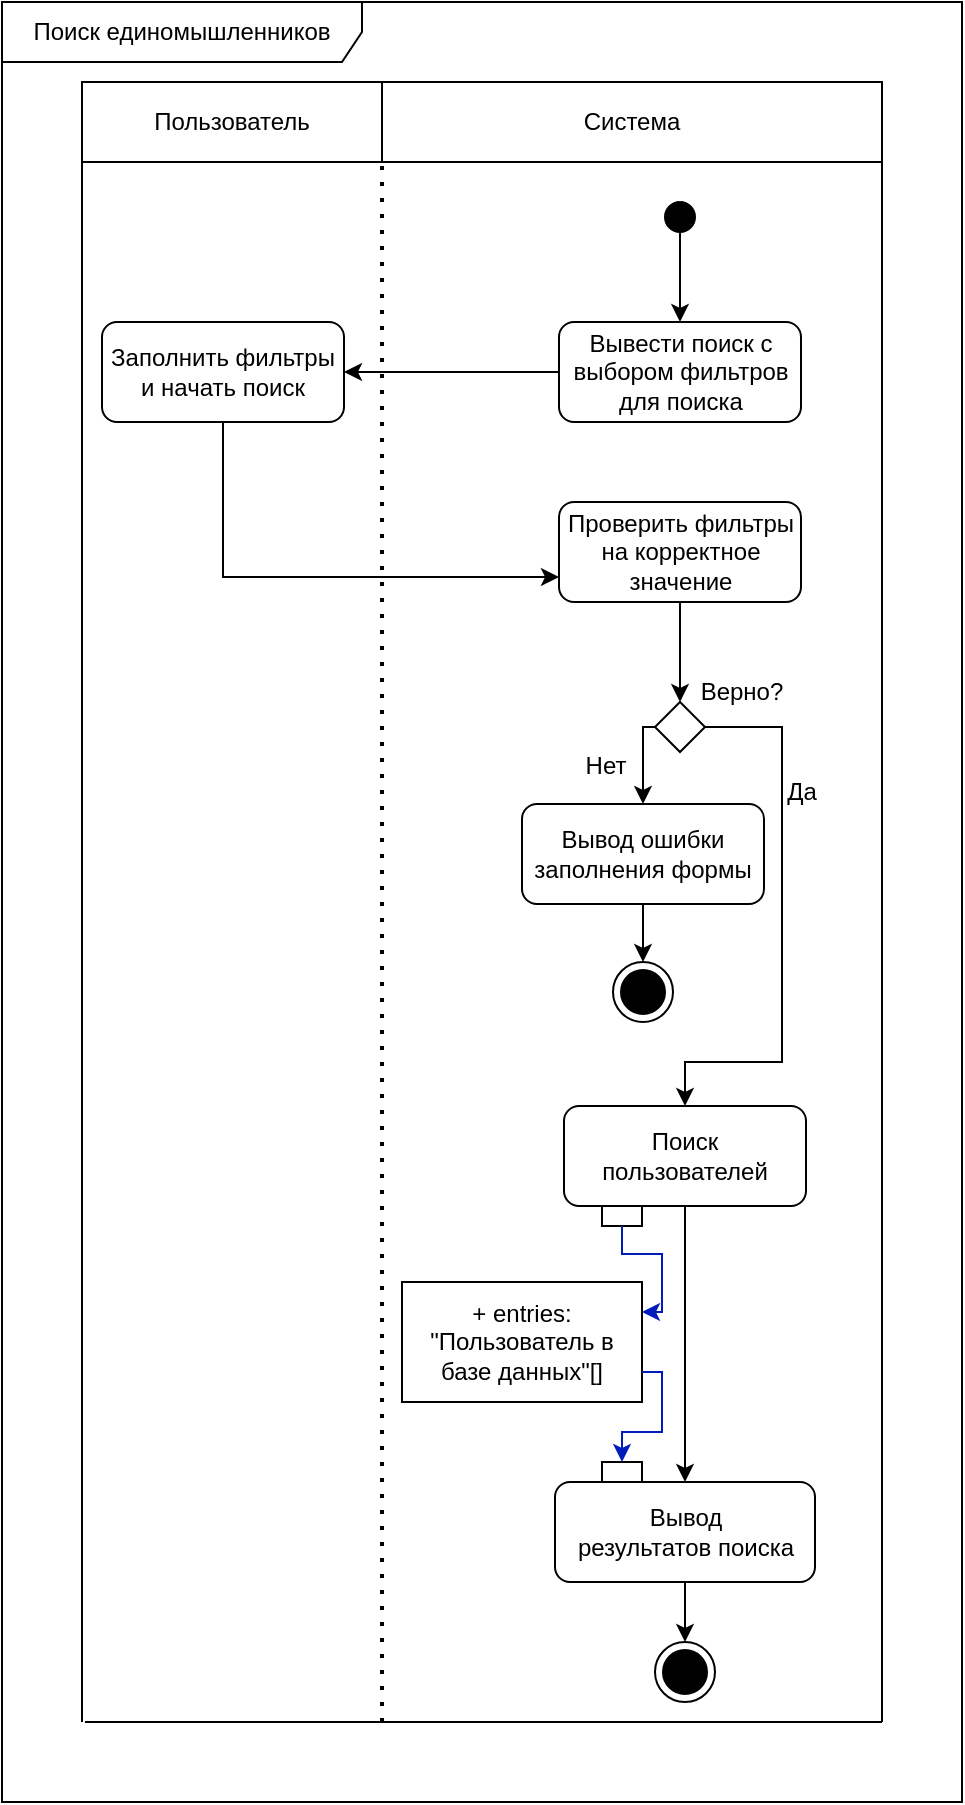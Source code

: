 <mxfile version="22.1.7" type="device">
  <diagram id="RIsx4OWrCgGug_Piqi56" name="Страница — 1">
    <mxGraphModel dx="1524" dy="886" grid="1" gridSize="10" guides="1" tooltips="1" connect="1" arrows="1" fold="1" page="1" pageScale="1" pageWidth="827" pageHeight="1169" math="0" shadow="0">
      <root>
        <mxCell id="0" />
        <mxCell id="1" parent="0" />
        <mxCell id="4a9bZZS92-BhcnEdYSsW-15" value="" style="ellipse;fillColor=strokeColor;html=1;" parent="1" vertex="1">
          <mxGeometry x="371.5" y="100" width="15" height="15" as="geometry" />
        </mxCell>
        <mxCell id="4a9bZZS92-BhcnEdYSsW-21" value="Пользователь" style="text;html=1;strokeColor=default;fillColor=none;align=center;verticalAlign=middle;whiteSpace=wrap;rounded=0;" parent="1" vertex="1">
          <mxGeometry x="80" y="40" width="150" height="40" as="geometry" />
        </mxCell>
        <mxCell id="4a9bZZS92-BhcnEdYSsW-22" value="Система" style="text;html=1;strokeColor=default;fillColor=none;align=center;verticalAlign=middle;whiteSpace=wrap;rounded=0;" parent="1" vertex="1">
          <mxGeometry x="230" y="40" width="250" height="40" as="geometry" />
        </mxCell>
        <mxCell id="4a9bZZS92-BhcnEdYSsW-24" value="" style="endArrow=classic;html=1;rounded=0;exitX=0.5;exitY=1;exitDx=0;exitDy=0;" parent="1" source="4a9bZZS92-BhcnEdYSsW-15" edge="1">
          <mxGeometry width="50" height="50" relative="1" as="geometry">
            <mxPoint x="339" y="350" as="sourcePoint" />
            <mxPoint x="379" y="160" as="targetPoint" />
          </mxGeometry>
        </mxCell>
        <mxCell id="4a9bZZS92-BhcnEdYSsW-26" value="Вывести поиск с выбором фильтров для поиска" style="text;html=1;strokeColor=default;fillColor=none;align=center;verticalAlign=middle;whiteSpace=wrap;rounded=1;" parent="1" vertex="1">
          <mxGeometry x="318.5" y="160" width="121" height="50" as="geometry" />
        </mxCell>
        <mxCell id="4a9bZZS92-BhcnEdYSsW-27" value="" style="endArrow=classic;html=1;rounded=0;exitX=0;exitY=0.5;exitDx=0;exitDy=0;entryX=1;entryY=0.5;entryDx=0;entryDy=0;" parent="1" source="4a9bZZS92-BhcnEdYSsW-26" target="4a9bZZS92-BhcnEdYSsW-28" edge="1">
          <mxGeometry width="50" height="50" relative="1" as="geometry">
            <mxPoint x="320" y="350" as="sourcePoint" />
            <mxPoint x="240" y="185" as="targetPoint" />
          </mxGeometry>
        </mxCell>
        <mxCell id="4a9bZZS92-BhcnEdYSsW-28" value="Заполнить фильтры и начать поиск" style="text;html=1;strokeColor=default;fillColor=none;align=center;verticalAlign=middle;whiteSpace=wrap;rounded=1;" parent="1" vertex="1">
          <mxGeometry x="90" y="160" width="121" height="50" as="geometry" />
        </mxCell>
        <mxCell id="4a9bZZS92-BhcnEdYSsW-29" value="" style="endArrow=classic;html=1;rounded=0;exitX=0.5;exitY=1;exitDx=0;exitDy=0;entryX=0;entryY=0.75;entryDx=0;entryDy=0;edgeStyle=orthogonalEdgeStyle;" parent="1" source="4a9bZZS92-BhcnEdYSsW-28" target="4a9bZZS92-BhcnEdYSsW-30" edge="1">
          <mxGeometry width="50" height="50" relative="1" as="geometry">
            <mxPoint x="310" y="195" as="sourcePoint" />
            <mxPoint x="270" y="280" as="targetPoint" />
          </mxGeometry>
        </mxCell>
        <mxCell id="4a9bZZS92-BhcnEdYSsW-30" value="Проверить фильтры на корректное значение" style="text;html=1;strokeColor=default;fillColor=none;align=center;verticalAlign=middle;whiteSpace=wrap;rounded=1;" parent="1" vertex="1">
          <mxGeometry x="318.5" y="250" width="121" height="50" as="geometry" />
        </mxCell>
        <mxCell id="4a9bZZS92-BhcnEdYSsW-31" value="" style="endArrow=classic;html=1;rounded=0;exitX=0.5;exitY=1;exitDx=0;exitDy=0;entryX=0.5;entryY=0;entryDx=0;entryDy=0;" parent="1" source="4a9bZZS92-BhcnEdYSsW-30" target="4a9bZZS92-BhcnEdYSsW-32" edge="1">
          <mxGeometry width="50" height="50" relative="1" as="geometry">
            <mxPoint x="383" y="450" as="sourcePoint" />
            <mxPoint x="379" y="350" as="targetPoint" />
          </mxGeometry>
        </mxCell>
        <mxCell id="4a9bZZS92-BhcnEdYSsW-35" style="edgeStyle=orthogonalEdgeStyle;rounded=0;orthogonalLoop=1;jettySize=auto;html=1;exitX=1;exitY=0.5;exitDx=0;exitDy=0;entryX=0.5;entryY=0;entryDx=0;entryDy=0;" parent="1" source="4a9bZZS92-BhcnEdYSsW-32" edge="1">
          <mxGeometry relative="1" as="geometry">
            <mxPoint x="381.5" y="552" as="targetPoint" />
            <Array as="points">
              <mxPoint x="430" y="363" />
              <mxPoint x="430" y="530" />
              <mxPoint x="382" y="530" />
            </Array>
          </mxGeometry>
        </mxCell>
        <mxCell id="4a9bZZS92-BhcnEdYSsW-36" style="edgeStyle=orthogonalEdgeStyle;rounded=0;orthogonalLoop=1;jettySize=auto;html=1;exitX=0.5;exitY=1;exitDx=0;exitDy=0;entryX=0.5;entryY=0;entryDx=0;entryDy=0;" parent="1" source="4a9bZZS92-BhcnEdYSsW-55" target="4a9bZZS92-BhcnEdYSsW-40" edge="1">
          <mxGeometry relative="1" as="geometry">
            <mxPoint x="329" y="420" as="targetPoint" />
          </mxGeometry>
        </mxCell>
        <mxCell id="4a9bZZS92-BhcnEdYSsW-32" value="" style="rhombus;whiteSpace=wrap;html=1;" parent="1" vertex="1">
          <mxGeometry x="366.5" y="350" width="25" height="25" as="geometry" />
        </mxCell>
        <mxCell id="4a9bZZS92-BhcnEdYSsW-37" value="Верно?" style="text;html=1;strokeColor=none;fillColor=none;align=center;verticalAlign=middle;whiteSpace=wrap;rounded=0;" parent="1" vertex="1">
          <mxGeometry x="379.5" y="330" width="60" height="30" as="geometry" />
        </mxCell>
        <mxCell id="4a9bZZS92-BhcnEdYSsW-38" value="Нет" style="text;html=1;strokeColor=none;fillColor=none;align=center;verticalAlign=middle;whiteSpace=wrap;rounded=0;" parent="1" vertex="1">
          <mxGeometry x="312" y="367" width="60" height="30" as="geometry" />
        </mxCell>
        <mxCell id="4a9bZZS92-BhcnEdYSsW-39" value="Да" style="text;html=1;strokeColor=none;fillColor=none;align=center;verticalAlign=middle;whiteSpace=wrap;rounded=0;" parent="1" vertex="1">
          <mxGeometry x="410" y="380" width="60" height="30" as="geometry" />
        </mxCell>
        <mxCell id="4a9bZZS92-BhcnEdYSsW-40" value="" style="ellipse;html=1;shape=endState;fillColor=strokeColor;" parent="1" vertex="1">
          <mxGeometry x="345.5" y="480" width="30" height="30" as="geometry" />
        </mxCell>
        <mxCell id="4a9bZZS92-BhcnEdYSsW-41" value="" style="endArrow=none;dashed=1;html=1;dashPattern=1 3;strokeWidth=2;rounded=0;entryX=0;entryY=1;entryDx=0;entryDy=0;" parent="1" target="4a9bZZS92-BhcnEdYSsW-22" edge="1">
          <mxGeometry width="50" height="50" relative="1" as="geometry">
            <mxPoint x="230" y="860" as="sourcePoint" />
            <mxPoint x="370" y="300" as="targetPoint" />
          </mxGeometry>
        </mxCell>
        <mxCell id="4a9bZZS92-BhcnEdYSsW-43" value="" style="endArrow=none;html=1;rounded=0;entryX=0;entryY=1;entryDx=0;entryDy=0;" parent="1" target="4a9bZZS92-BhcnEdYSsW-21" edge="1">
          <mxGeometry width="50" height="50" relative="1" as="geometry">
            <mxPoint x="80" y="860" as="sourcePoint" />
            <mxPoint x="370" y="300" as="targetPoint" />
          </mxGeometry>
        </mxCell>
        <mxCell id="4a9bZZS92-BhcnEdYSsW-46" value="Поиск пользователей" style="text;html=1;strokeColor=default;fillColor=none;align=center;verticalAlign=middle;whiteSpace=wrap;rounded=1;" parent="1" vertex="1">
          <mxGeometry x="321" y="552" width="121" height="50" as="geometry" />
        </mxCell>
        <mxCell id="4a9bZZS92-BhcnEdYSsW-47" value="" style="endArrow=classic;html=1;rounded=0;exitX=0.5;exitY=1;exitDx=0;exitDy=0;entryX=0.5;entryY=0;entryDx=0;entryDy=0;" parent="1" source="4a9bZZS92-BhcnEdYSsW-46" target="4a9bZZS92-BhcnEdYSsW-72" edge="1">
          <mxGeometry width="50" height="50" relative="1" as="geometry">
            <mxPoint x="585.5" y="622" as="sourcePoint" />
            <mxPoint x="382" y="644" as="targetPoint" />
          </mxGeometry>
        </mxCell>
        <mxCell id="4a9bZZS92-BhcnEdYSsW-56" value="" style="edgeStyle=orthogonalEdgeStyle;rounded=0;orthogonalLoop=1;jettySize=auto;html=1;exitX=0;exitY=0.5;exitDx=0;exitDy=0;entryX=0.5;entryY=0;entryDx=0;entryDy=0;" parent="1" source="4a9bZZS92-BhcnEdYSsW-32" target="4a9bZZS92-BhcnEdYSsW-55" edge="1">
          <mxGeometry relative="1" as="geometry">
            <mxPoint x="325" y="480" as="targetPoint" />
            <mxPoint x="367" y="363" as="sourcePoint" />
          </mxGeometry>
        </mxCell>
        <mxCell id="4a9bZZS92-BhcnEdYSsW-55" value="Вывод ошибки заполнения формы" style="text;html=1;strokeColor=default;fillColor=none;align=center;verticalAlign=middle;whiteSpace=wrap;rounded=1;" parent="1" vertex="1">
          <mxGeometry x="300" y="401" width="121" height="50" as="geometry" />
        </mxCell>
        <mxCell id="4a9bZZS92-BhcnEdYSsW-60" value="" style="endArrow=none;html=1;rounded=0;entryX=0;entryY=1;entryDx=0;entryDy=0;" parent="1" edge="1">
          <mxGeometry width="50" height="50" relative="1" as="geometry">
            <mxPoint x="480" y="860" as="sourcePoint" />
            <mxPoint x="480" y="80" as="targetPoint" />
          </mxGeometry>
        </mxCell>
        <mxCell id="4a9bZZS92-BhcnEdYSsW-72" value="Вывод результатов&amp;nbsp;поиска" style="text;html=1;strokeColor=default;fillColor=none;align=center;verticalAlign=middle;whiteSpace=wrap;rounded=1;" parent="1" vertex="1">
          <mxGeometry x="316.5" y="740" width="130" height="50" as="geometry" />
        </mxCell>
        <mxCell id="4a9bZZS92-BhcnEdYSsW-95" value="" style="endArrow=none;html=1;rounded=0;" parent="1" edge="1">
          <mxGeometry width="50" height="50" relative="1" as="geometry">
            <mxPoint x="81.5" y="860" as="sourcePoint" />
            <mxPoint x="480" y="860" as="targetPoint" />
          </mxGeometry>
        </mxCell>
        <mxCell id="01D0WKEzNjMwUzCxD3XC-1" value="" style="ellipse;html=1;shape=endState;fillColor=strokeColor;" parent="1" vertex="1">
          <mxGeometry x="366.5" y="820" width="30" height="30" as="geometry" />
        </mxCell>
        <mxCell id="01D0WKEzNjMwUzCxD3XC-2" style="edgeStyle=orthogonalEdgeStyle;rounded=0;orthogonalLoop=1;jettySize=auto;html=1;entryX=0.5;entryY=0;entryDx=0;entryDy=0;exitX=0.5;exitY=1;exitDx=0;exitDy=0;" parent="1" source="4a9bZZS92-BhcnEdYSsW-72" target="01D0WKEzNjMwUzCxD3XC-1" edge="1">
          <mxGeometry relative="1" as="geometry">
            <mxPoint x="340" y="815" as="sourcePoint" />
            <mxPoint x="329" y="735" as="targetPoint" />
          </mxGeometry>
        </mxCell>
        <mxCell id="01D0WKEzNjMwUzCxD3XC-4" value="Поиск единомышленников" style="shape=umlFrame;whiteSpace=wrap;html=1;pointerEvents=0;width=180;height=30;" parent="1" vertex="1">
          <mxGeometry x="40" width="480" height="900" as="geometry" />
        </mxCell>
        <mxCell id="Qe77t7EuqVe-9lFEcpm--1" value="+ entries: &quot;Пользователь в базе данных&quot;[]" style="rounded=0;whiteSpace=wrap;html=1;" parent="1" vertex="1">
          <mxGeometry x="240" y="640" width="120" height="60" as="geometry" />
        </mxCell>
        <mxCell id="Qe77t7EuqVe-9lFEcpm--2" value="" style="rounded=0;whiteSpace=wrap;html=1;" parent="1" vertex="1">
          <mxGeometry x="340" y="602" width="20" height="10" as="geometry" />
        </mxCell>
        <mxCell id="Qe77t7EuqVe-9lFEcpm--3" value="" style="rounded=0;whiteSpace=wrap;html=1;" parent="1" vertex="1">
          <mxGeometry x="340" y="730" width="20" height="10" as="geometry" />
        </mxCell>
        <mxCell id="Qe77t7EuqVe-9lFEcpm--4" value="" style="endArrow=classic;html=1;rounded=0;exitX=0.5;exitY=1;exitDx=0;exitDy=0;entryX=1;entryY=0.25;entryDx=0;entryDy=0;edgeStyle=orthogonalEdgeStyle;fillColor=#0050ef;strokeColor=#001DBC;" parent="1" source="Qe77t7EuqVe-9lFEcpm--2" target="Qe77t7EuqVe-9lFEcpm--1" edge="1">
          <mxGeometry width="50" height="50" relative="1" as="geometry">
            <mxPoint x="240" y="520" as="sourcePoint" />
            <mxPoint x="290" y="470" as="targetPoint" />
          </mxGeometry>
        </mxCell>
        <mxCell id="Qe77t7EuqVe-9lFEcpm--5" value="" style="endArrow=classic;html=1;rounded=0;exitX=1;exitY=0.75;exitDx=0;exitDy=0;entryX=0.5;entryY=0;entryDx=0;entryDy=0;edgeStyle=orthogonalEdgeStyle;fillColor=#0050ef;strokeColor=#001DBC;" parent="1" source="Qe77t7EuqVe-9lFEcpm--1" target="Qe77t7EuqVe-9lFEcpm--3" edge="1">
          <mxGeometry width="50" height="50" relative="1" as="geometry">
            <mxPoint x="360" y="622" as="sourcePoint" />
            <mxPoint x="240" y="655" as="targetPoint" />
          </mxGeometry>
        </mxCell>
      </root>
    </mxGraphModel>
  </diagram>
</mxfile>
